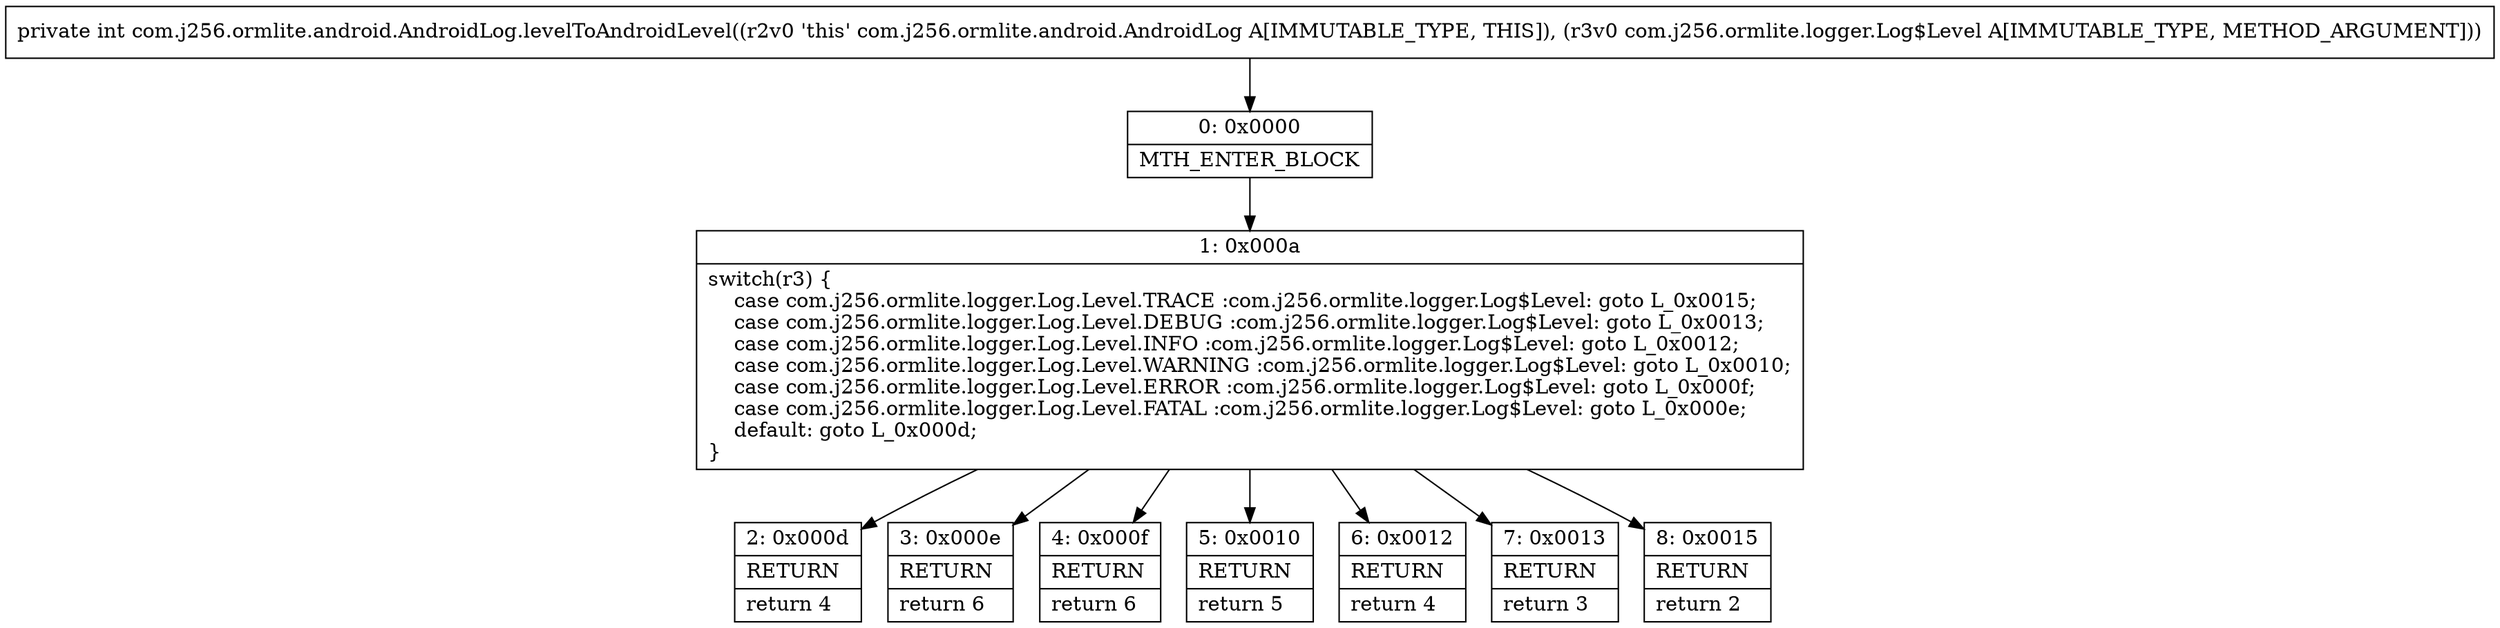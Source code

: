 digraph "CFG forcom.j256.ormlite.android.AndroidLog.levelToAndroidLevel(Lcom\/j256\/ormlite\/logger\/Log$Level;)I" {
Node_0 [shape=record,label="{0\:\ 0x0000|MTH_ENTER_BLOCK\l}"];
Node_1 [shape=record,label="{1\:\ 0x000a|switch(r3) \{\l    case com.j256.ormlite.logger.Log.Level.TRACE :com.j256.ormlite.logger.Log$Level: goto L_0x0015;\l    case com.j256.ormlite.logger.Log.Level.DEBUG :com.j256.ormlite.logger.Log$Level: goto L_0x0013;\l    case com.j256.ormlite.logger.Log.Level.INFO :com.j256.ormlite.logger.Log$Level: goto L_0x0012;\l    case com.j256.ormlite.logger.Log.Level.WARNING :com.j256.ormlite.logger.Log$Level: goto L_0x0010;\l    case com.j256.ormlite.logger.Log.Level.ERROR :com.j256.ormlite.logger.Log$Level: goto L_0x000f;\l    case com.j256.ormlite.logger.Log.Level.FATAL :com.j256.ormlite.logger.Log$Level: goto L_0x000e;\l    default: goto L_0x000d;\l\}\l}"];
Node_2 [shape=record,label="{2\:\ 0x000d|RETURN\l|return 4\l}"];
Node_3 [shape=record,label="{3\:\ 0x000e|RETURN\l|return 6\l}"];
Node_4 [shape=record,label="{4\:\ 0x000f|RETURN\l|return 6\l}"];
Node_5 [shape=record,label="{5\:\ 0x0010|RETURN\l|return 5\l}"];
Node_6 [shape=record,label="{6\:\ 0x0012|RETURN\l|return 4\l}"];
Node_7 [shape=record,label="{7\:\ 0x0013|RETURN\l|return 3\l}"];
Node_8 [shape=record,label="{8\:\ 0x0015|RETURN\l|return 2\l}"];
MethodNode[shape=record,label="{private int com.j256.ormlite.android.AndroidLog.levelToAndroidLevel((r2v0 'this' com.j256.ormlite.android.AndroidLog A[IMMUTABLE_TYPE, THIS]), (r3v0 com.j256.ormlite.logger.Log$Level A[IMMUTABLE_TYPE, METHOD_ARGUMENT])) }"];
MethodNode -> Node_0;
Node_0 -> Node_1;
Node_1 -> Node_2;
Node_1 -> Node_3;
Node_1 -> Node_4;
Node_1 -> Node_5;
Node_1 -> Node_6;
Node_1 -> Node_7;
Node_1 -> Node_8;
}


